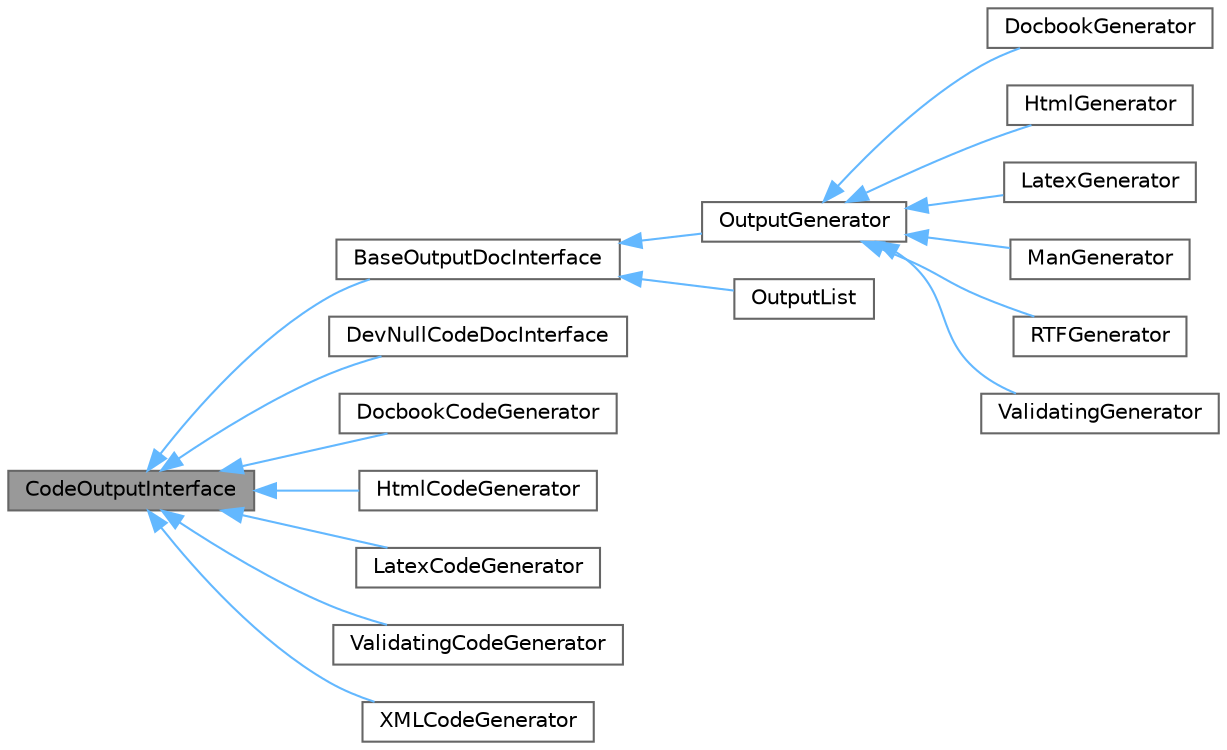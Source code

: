 digraph "CodeOutputInterface"
{
 // INTERACTIVE_SVG=YES
 // LATEX_PDF_SIZE
  bgcolor="transparent";
  edge [fontname=Helvetica,fontsize=10,labelfontname=Helvetica,labelfontsize=10];
  node [fontname=Helvetica,fontsize=10,shape=box,height=0.2,width=0.4];
  rankdir="LR";
  Node1 [label="CodeOutputInterface",height=0.2,width=0.4,color="gray40", fillcolor="grey60", style="filled", fontcolor="black",tooltip="Output interface for code parser."];
  Node1 -> Node2 [dir="back",color="steelblue1",style="solid"];
  Node2 [label="BaseOutputDocInterface",height=0.2,width=0.4,color="gray40", fillcolor="white", style="filled",URL="$df/d27/class_base_output_doc_interface.html",tooltip="Base Interface used for generating output outside of the comment blocks."];
  Node2 -> Node3 [dir="back",color="steelblue1",style="solid"];
  Node3 [label="OutputGenerator",height=0.2,width=0.4,color="gray40", fillcolor="white", style="filled",URL="$d3/d8e/class_output_generator.html",tooltip="Abstract output generator."];
  Node3 -> Node4 [dir="back",color="steelblue1",style="solid"];
  Node4 [label="DocbookGenerator",height=0.2,width=0.4,color="gray40", fillcolor="white", style="filled",URL="$d1/d72/class_docbook_generator.html",tooltip=" "];
  Node3 -> Node5 [dir="back",color="steelblue1",style="solid"];
  Node5 [label="HtmlGenerator",height=0.2,width=0.4,color="gray40", fillcolor="white", style="filled",URL="$d7/d41/class_html_generator.html",tooltip="Generator for HTML output."];
  Node3 -> Node6 [dir="back",color="steelblue1",style="solid"];
  Node6 [label="LatexGenerator",height=0.2,width=0.4,color="gray40", fillcolor="white", style="filled",URL="$d3/d77/class_latex_generator.html",tooltip="Generator for LaTeX output."];
  Node3 -> Node7 [dir="back",color="steelblue1",style="solid"];
  Node7 [label="ManGenerator",height=0.2,width=0.4,color="gray40", fillcolor="white", style="filled",URL="$de/da5/class_man_generator.html",tooltip="Generator for Man page output."];
  Node3 -> Node8 [dir="back",color="steelblue1",style="solid"];
  Node8 [label="RTFGenerator",height=0.2,width=0.4,color="gray40", fillcolor="white", style="filled",URL="$d0/da4/class_r_t_f_generator.html",tooltip="Generator for RTF output."];
  Node3 -> Node9 [dir="back",color="steelblue1",style="solid"];
  Node9 [label="ValidatingGenerator",height=0.2,width=0.4,color="gray40", fillcolor="white", style="filled",URL="$d7/dcf/class_validating_generator.html",tooltip="Generator so the tests will be executed."];
  Node2 -> Node10 [dir="back",color="steelblue1",style="solid"];
  Node10 [label="OutputList",height=0.2,width=0.4,color="gray40", fillcolor="white", style="filled",URL="$df/dc8/class_output_list.html",tooltip="Class representing a list of output generators that are written to in parallel."];
  Node1 -> Node11 [dir="back",color="steelblue1",style="solid"];
  Node11 [label="DevNullCodeDocInterface",height=0.2,width=0.4,color="gray40", fillcolor="white", style="filled",URL="$dd/d8a/class_dev_null_code_doc_interface.html",tooltip="Class implementing CodeOutputInterface by throwing away everything."];
  Node1 -> Node12 [dir="back",color="steelblue1",style="solid"];
  Node12 [label="DocbookCodeGenerator",height=0.2,width=0.4,color="gray40", fillcolor="white", style="filled",URL="$d7/d80/class_docbook_code_generator.html",tooltip=" "];
  Node1 -> Node13 [dir="back",color="steelblue1",style="solid"];
  Node13 [label="HtmlCodeGenerator",height=0.2,width=0.4,color="gray40", fillcolor="white", style="filled",URL="$da/db6/class_html_code_generator.html",tooltip=" "];
  Node1 -> Node14 [dir="back",color="steelblue1",style="solid"];
  Node14 [label="LatexCodeGenerator",height=0.2,width=0.4,color="gray40", fillcolor="white", style="filled",URL="$d0/d37/class_latex_code_generator.html",tooltip=" "];
  Node1 -> Node15 [dir="back",color="steelblue1",style="solid"];
  Node15 [label="ValidatingCodeGenerator",height=0.2,width=0.4,color="gray40", fillcolor="white", style="filled",URL="$db/d39/class_validating_code_generator.html",tooltip=" "];
  Node1 -> Node16 [dir="back",color="steelblue1",style="solid"];
  Node16 [label="XMLCodeGenerator",height=0.2,width=0.4,color="gray40", fillcolor="white", style="filled",URL="$dd/d66/class_x_m_l_code_generator.html",tooltip=" "];
}
